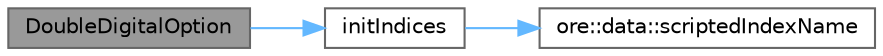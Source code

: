 digraph "DoubleDigitalOption"
{
 // INTERACTIVE_SVG=YES
 // LATEX_PDF_SIZE
  bgcolor="transparent";
  edge [fontname=Helvetica,fontsize=10,labelfontname=Helvetica,labelfontsize=10];
  node [fontname=Helvetica,fontsize=10,shape=box,height=0.2,width=0.4];
  rankdir="LR";
  Node1 [label="DoubleDigitalOption",height=0.2,width=0.4,color="gray40", fillcolor="grey60", style="filled", fontcolor="black",tooltip=" "];
  Node1 -> Node2 [color="steelblue1",style="solid"];
  Node2 [label="initIndices",height=0.2,width=0.4,color="grey40", fillcolor="white", style="filled",URL="$classore_1_1data_1_1_double_digital_option.html#a207c6701b5856e4a18bf06f71ce54287",tooltip=" "];
  Node2 -> Node3 [color="steelblue1",style="solid"];
  Node3 [label="ore::data::scriptedIndexName",height=0.2,width=0.4,color="grey40", fillcolor="white", style="filled",URL="$namespaceore_1_1data.html#a425a020b34a447b90e7656c00c54d2db",tooltip=" "];
}

